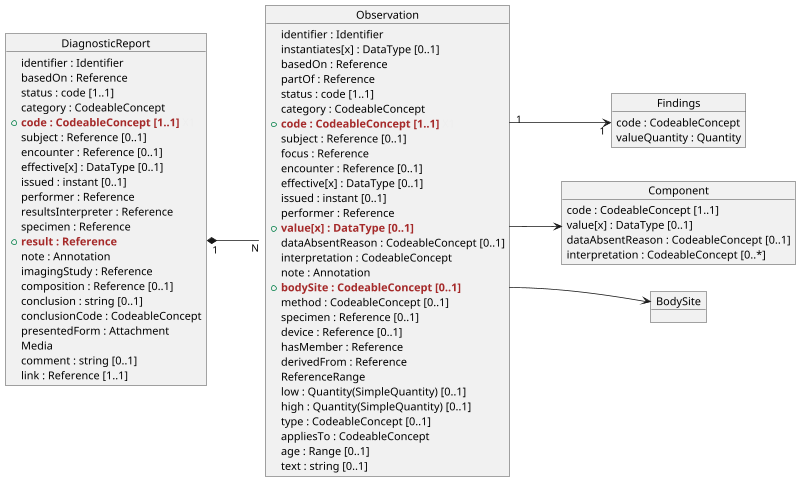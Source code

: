@startuml PERT
'https://plantuml.com/object-diagram

scale 800 width
left to right direction

object DiagnosticReport {
    identifier : Identifier
    basedOn : Reference
    status : code [1..1]
    category : CodeableConcept
  + <b><color brown>code : CodeableConcept [1..1]</color></b> <color #eee>X1</color>
    subject : Reference [0..1]
    encounter : Reference [0..1]
    effective[x] : DataType [0..1]
    issued : instant [0..1]
    performer : Reference
    resultsInterpreter : Reference
    specimen : Reference
  + <b><color brown>result : Reference</color></b>
    note : Annotation
    imagingStudy : Reference
    composition : Reference [0..1]
    conclusion : string [0..1]
    conclusionCode : CodeableConcept
    presentedForm : Attachment
    Media
    comment : string [0..1]
    link : Reference [1..1]
}

object Observation{
    identifier : Identifier
    instantiates[x] : DataType [0..1]
    basedOn : Reference
    partOf : Reference
    status : code [1..1]
    category : CodeableConcept
  +  <b><color brown>code : CodeableConcept [1..1]</color></b> <color #eee>X1</color>
    subject : Reference [0..1]
    focus : Reference
    encounter : Reference [0..1]
    effective[x] : DataType [0..1]
    issued : instant [0..1]
    performer : Reference
  +  <b><color brown>value[x] : DataType [0..1]</color></b>
    dataAbsentReason : CodeableConcept [0..1]
    interpretation : CodeableConcept
    note : Annotation
  +  <b><color brown>bodySite : CodeableConcept [0..1]</color></b>
    method : CodeableConcept [0..1]
    specimen : Reference [0..1]
    device : Reference [0..1]
    hasMember : Reference
    derivedFrom : Reference
    ReferenceRange
    low : Quantity(SimpleQuantity) [0..1]
    high : Quantity(SimpleQuantity) [0..1]
    type : CodeableConcept [0..1]
    appliesTo : CodeableConcept
    age : Range [0..1]
    text : string [0..1]
}

object BodySite {

}

object Component {
    code : CodeableConcept [1..1]
    value[x] : DataType [0..1]
    dataAbsentReason : CodeableConcept [0..1]
    interpretation : CodeableConcept [0..*]
}

object Findings {
    code : CodeableConcept
    valueQuantity : Quantity
}

DiagnosticReport::result "1" *-- "N" Observation
Observation::X1 "1" --> "1" Findings::code
Observation::bodySite --> BodySite
Observation::value --> Component

@enduml
